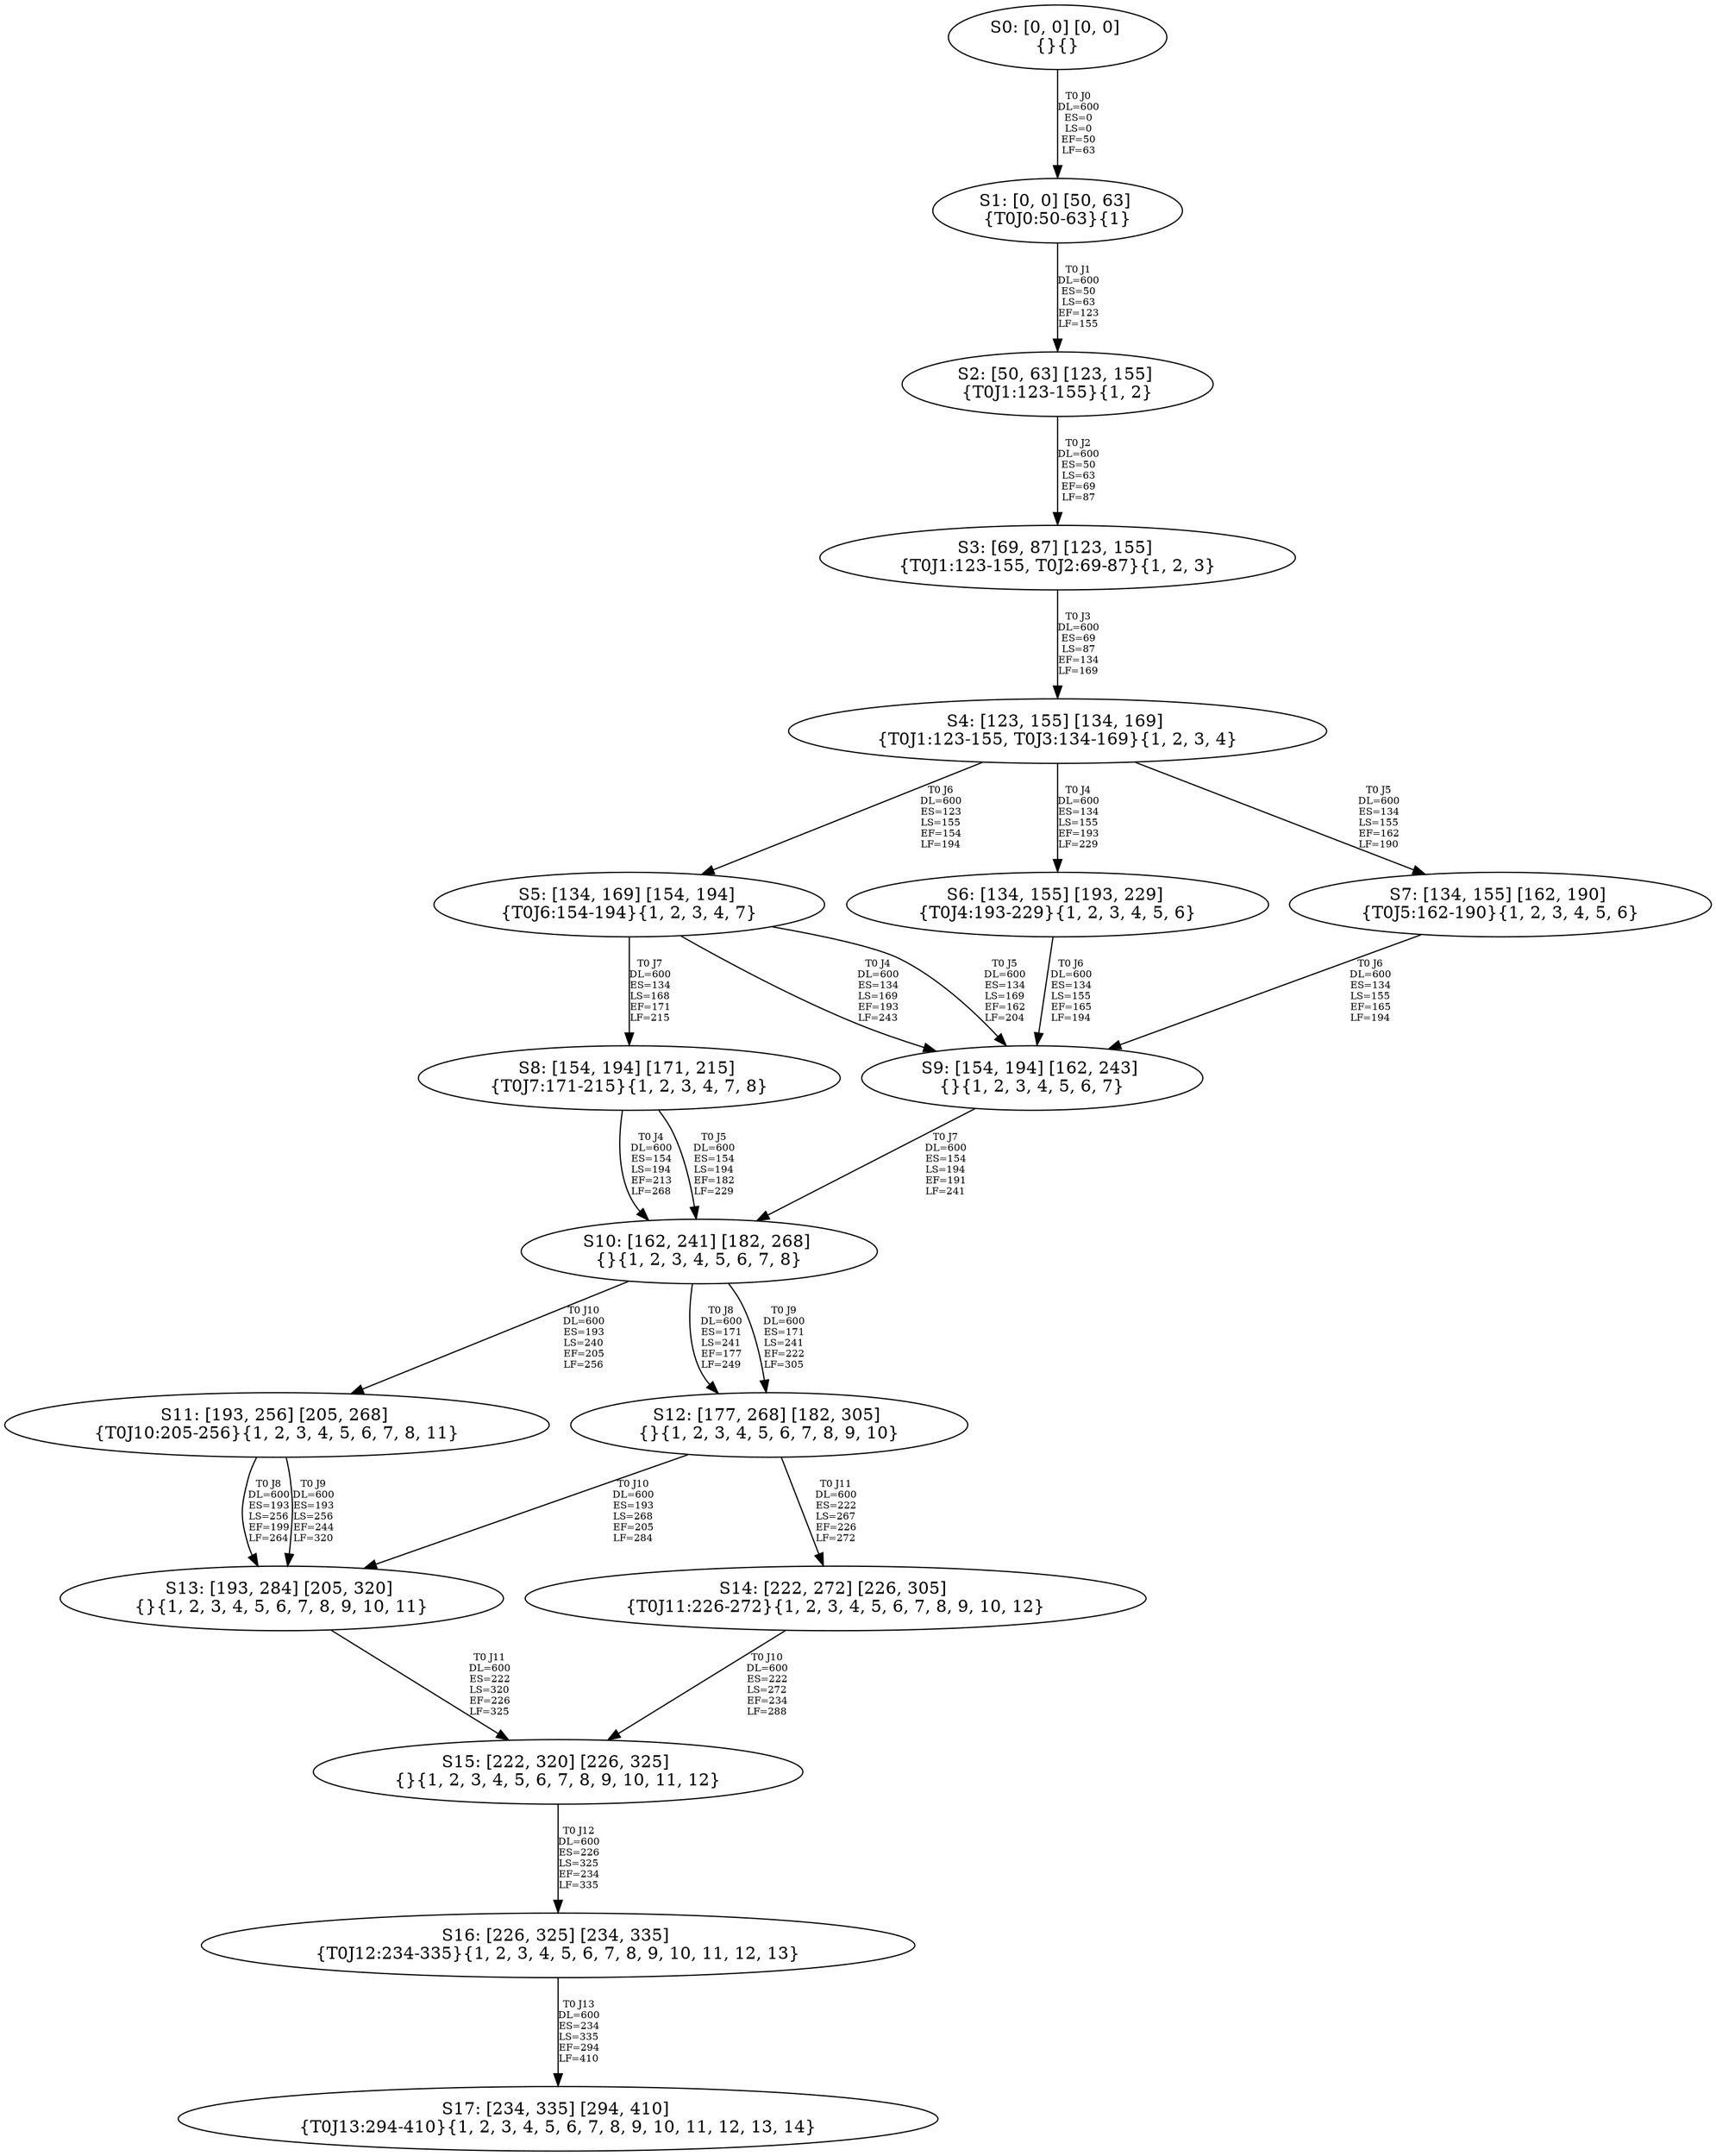 digraph {
	S0[label="S0: [0, 0] [0, 0] \n{}{}"];
	S1[label="S1: [0, 0] [50, 63] \n{T0J0:50-63}{1}"];
	S2[label="S2: [50, 63] [123, 155] \n{T0J1:123-155}{1, 2}"];
	S3[label="S3: [69, 87] [123, 155] \n{T0J1:123-155, T0J2:69-87}{1, 2, 3}"];
	S4[label="S4: [123, 155] [134, 169] \n{T0J1:123-155, T0J3:134-169}{1, 2, 3, 4}"];
	S5[label="S5: [134, 169] [154, 194] \n{T0J6:154-194}{1, 2, 3, 4, 7}"];
	S6[label="S6: [134, 155] [193, 229] \n{T0J4:193-229}{1, 2, 3, 4, 5, 6}"];
	S7[label="S7: [134, 155] [162, 190] \n{T0J5:162-190}{1, 2, 3, 4, 5, 6}"];
	S8[label="S8: [154, 194] [171, 215] \n{T0J7:171-215}{1, 2, 3, 4, 7, 8}"];
	S9[label="S9: [154, 194] [162, 243] \n{}{1, 2, 3, 4, 5, 6, 7}"];
	S10[label="S10: [162, 241] [182, 268] \n{}{1, 2, 3, 4, 5, 6, 7, 8}"];
	S11[label="S11: [193, 256] [205, 268] \n{T0J10:205-256}{1, 2, 3, 4, 5, 6, 7, 8, 11}"];
	S12[label="S12: [177, 268] [182, 305] \n{}{1, 2, 3, 4, 5, 6, 7, 8, 9, 10}"];
	S13[label="S13: [193, 284] [205, 320] \n{}{1, 2, 3, 4, 5, 6, 7, 8, 9, 10, 11}"];
	S14[label="S14: [222, 272] [226, 305] \n{T0J11:226-272}{1, 2, 3, 4, 5, 6, 7, 8, 9, 10, 12}"];
	S15[label="S15: [222, 320] [226, 325] \n{}{1, 2, 3, 4, 5, 6, 7, 8, 9, 10, 11, 12}"];
	S16[label="S16: [226, 325] [234, 335] \n{T0J12:234-335}{1, 2, 3, 4, 5, 6, 7, 8, 9, 10, 11, 12, 13}"];
	S17[label="S17: [234, 335] [294, 410] \n{T0J13:294-410}{1, 2, 3, 4, 5, 6, 7, 8, 9, 10, 11, 12, 13, 14}"];
	S0 -> S1[label="T0 J0\nDL=600\nES=0\nLS=0\nEF=50\nLF=63",fontsize=8];
	S1 -> S2[label="T0 J1\nDL=600\nES=50\nLS=63\nEF=123\nLF=155",fontsize=8];
	S2 -> S3[label="T0 J2\nDL=600\nES=50\nLS=63\nEF=69\nLF=87",fontsize=8];
	S3 -> S4[label="T0 J3\nDL=600\nES=69\nLS=87\nEF=134\nLF=169",fontsize=8];
	S4 -> S6[label="T0 J4\nDL=600\nES=134\nLS=155\nEF=193\nLF=229",fontsize=8];
	S4 -> S7[label="T0 J5\nDL=600\nES=134\nLS=155\nEF=162\nLF=190",fontsize=8];
	S4 -> S5[label="T0 J6\nDL=600\nES=123\nLS=155\nEF=154\nLF=194",fontsize=8];
	S5 -> S9[label="T0 J4\nDL=600\nES=134\nLS=169\nEF=193\nLF=243",fontsize=8];
	S5 -> S9[label="T0 J5\nDL=600\nES=134\nLS=169\nEF=162\nLF=204",fontsize=8];
	S5 -> S8[label="T0 J7\nDL=600\nES=134\nLS=168\nEF=171\nLF=215",fontsize=8];
	S6 -> S9[label="T0 J6\nDL=600\nES=134\nLS=155\nEF=165\nLF=194",fontsize=8];
	S7 -> S9[label="T0 J6\nDL=600\nES=134\nLS=155\nEF=165\nLF=194",fontsize=8];
	S8 -> S10[label="T0 J4\nDL=600\nES=154\nLS=194\nEF=213\nLF=268",fontsize=8];
	S8 -> S10[label="T0 J5\nDL=600\nES=154\nLS=194\nEF=182\nLF=229",fontsize=8];
	S9 -> S10[label="T0 J7\nDL=600\nES=154\nLS=194\nEF=191\nLF=241",fontsize=8];
	S10 -> S12[label="T0 J8\nDL=600\nES=171\nLS=241\nEF=177\nLF=249",fontsize=8];
	S10 -> S12[label="T0 J9\nDL=600\nES=171\nLS=241\nEF=222\nLF=305",fontsize=8];
	S10 -> S11[label="T0 J10\nDL=600\nES=193\nLS=240\nEF=205\nLF=256",fontsize=8];
	S11 -> S13[label="T0 J8\nDL=600\nES=193\nLS=256\nEF=199\nLF=264",fontsize=8];
	S11 -> S13[label="T0 J9\nDL=600\nES=193\nLS=256\nEF=244\nLF=320",fontsize=8];
	S12 -> S13[label="T0 J10\nDL=600\nES=193\nLS=268\nEF=205\nLF=284",fontsize=8];
	S12 -> S14[label="T0 J11\nDL=600\nES=222\nLS=267\nEF=226\nLF=272",fontsize=8];
	S13 -> S15[label="T0 J11\nDL=600\nES=222\nLS=320\nEF=226\nLF=325",fontsize=8];
	S14 -> S15[label="T0 J10\nDL=600\nES=222\nLS=272\nEF=234\nLF=288",fontsize=8];
	S15 -> S16[label="T0 J12\nDL=600\nES=226\nLS=325\nEF=234\nLF=335",fontsize=8];
	S16 -> S17[label="T0 J13\nDL=600\nES=234\nLS=335\nEF=294\nLF=410",fontsize=8];
}
